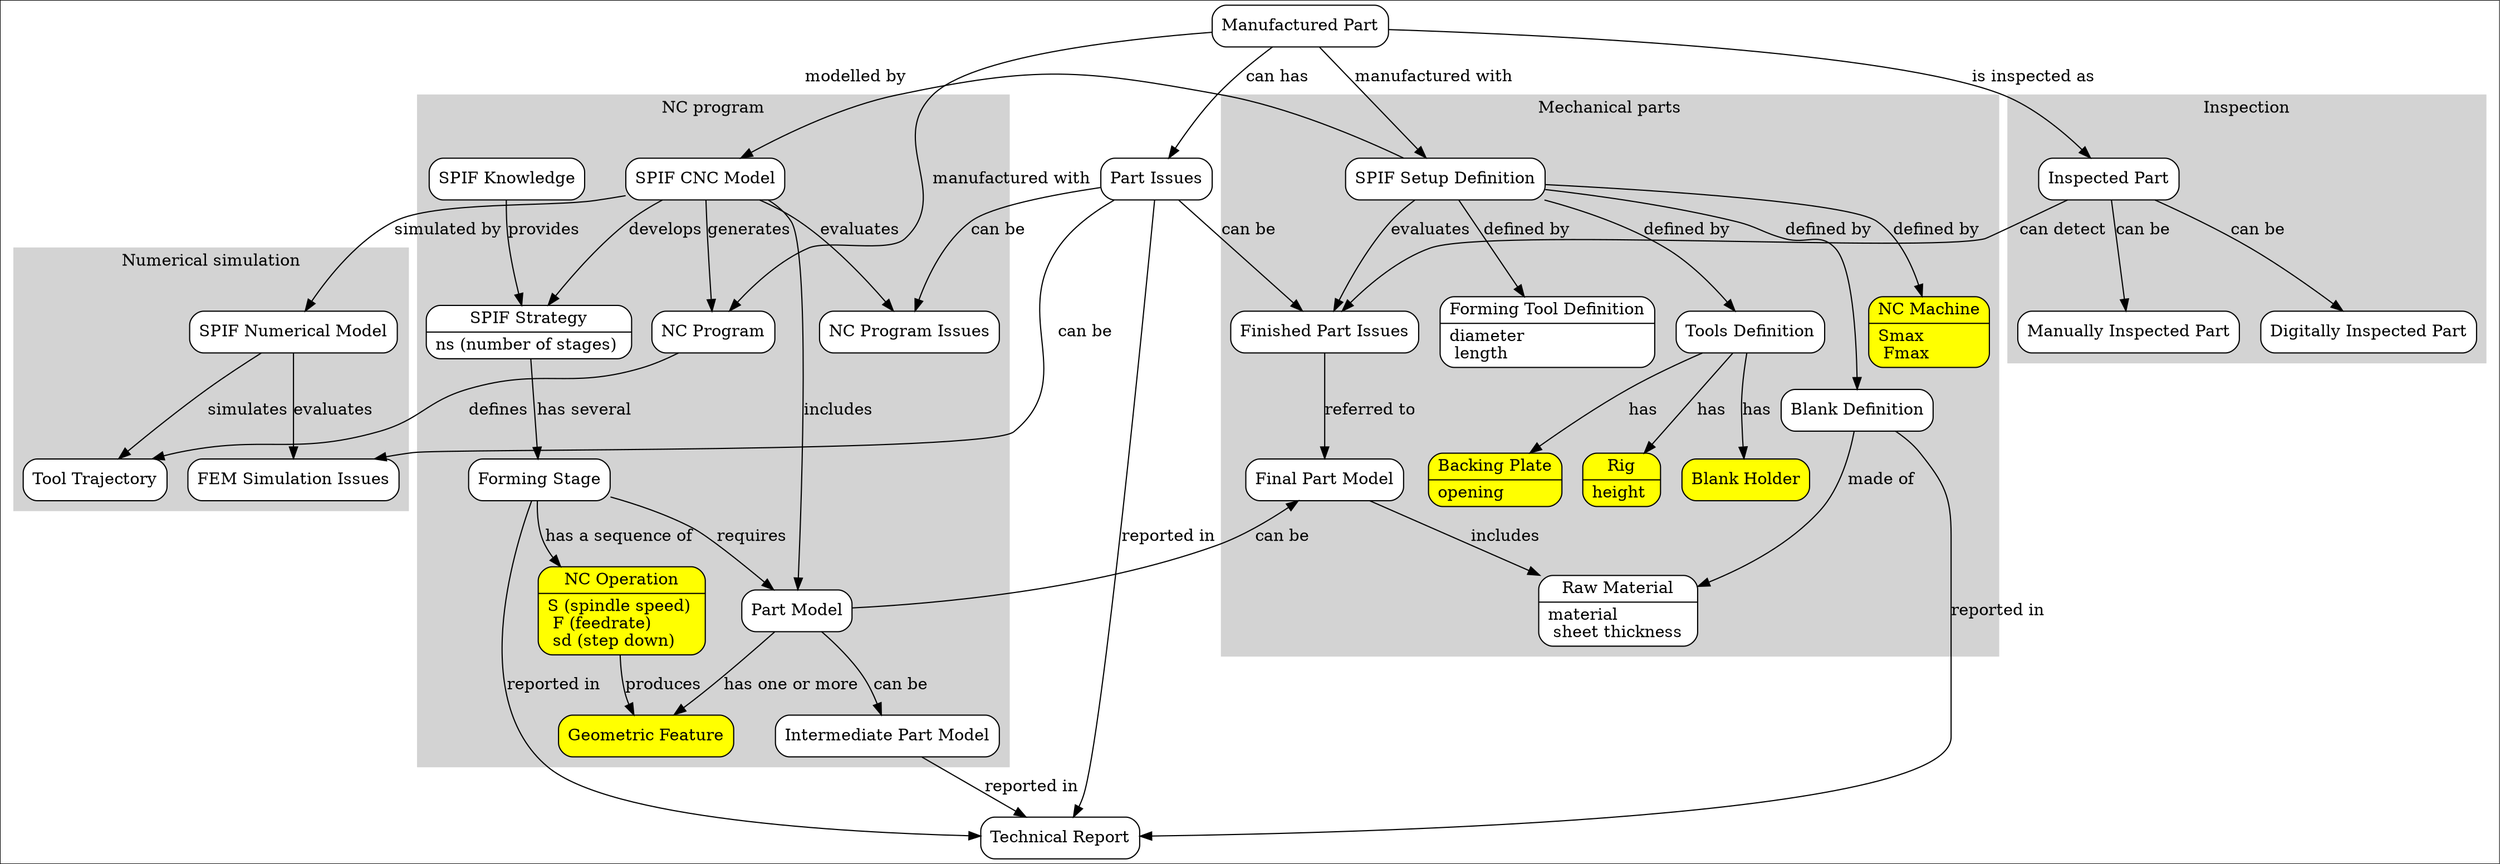 digraph datamodel {
    colorscheme=pastel19
    node [shape=record, style="filled, rounded", fillcolor=white, color=black]

/* DATA MODEL */

    mfd_part [label="Manufactured Part"]
    part_iss [label="Part Issues"]
    report [label="Technical Report"]
    mfd_part -> part_iss [label="can has"]
    part_iss -> report [label="reported in"]

    /* Mechanical parts */
    subgraph clusterParts {
        label="Mechanical parts"; style=filled; color=lightgrey;

        setup [label="SPIF Setup Definition"]
        blank [label="Blank Definition"]
        tool [label="Forming Tool Definition"]
        tools [label="Tools Definition"]
        fpmodel [label="Final Part Model"]
        raw [label="Raw Material"]
        fin_iss [label="Finished Part Issues"]
    }
    setup -> {blank; tool; tools} [label="defined by"]
    blank -> raw [label="made of"]
    fpmodel -> raw [label="includes"]
    setup -> fin_iss [label="evaluates"]
    fin_iss -> fpmodel [label="referred to"]
    blank -> report [label="reported in"]

    /* NC program */
    subgraph clusterNC {
        label="NC program"; style=filled; color=lightgrey;

        cnc [label="SPIF CNC Model"]
        knowledge [label="SPIF Knowledge"]
        strategy [label="SPIF Strategy"]
        stage [label="Forming Stage"]
        pmodel [label="Part Model"]
        ipmodel [label="Intermediate Part Model"]
        program [label="NC Program"]
        progr_iss [label="NC Program Issues"]
    }
    knowledge -> strategy [label="provides"]
    cnc -> strategy [label="develops"]
    cnc -> pmodel [label="includes"]
    pmodel -> {fpmodel, ipmodel} [label="can be"]
    strategy -> stage [label="has several"]
    stage -> pmodel [label="requires"]
    cnc -> program [label="generates"]
    cnc -> progr_iss [label="evaluates"]
    {stage, ipmodel} -> report [label="reported in"]

    /* Numerical simulation */
    subgraph clustersimulation {
        label="Numerical simulation"; style=filled; color=lightgrey;

        fem [label="SPIF Numerical Model"]
        fem_iss [label="FEM Simulation Issues"]
        path [label="Tool Trajectory"]
    }
    fem -> path [label="simulates"]
    fem -> fem_iss [label="evaluates"]

    /* Inspection */
    subgraph clusterinspection {
        label="Inspection"; style=filled; color=lightgrey;

        insp [label="Inspected Part"]
        man_insp [label="Manually Inspected Part"]
        dig_insp [label="Digitally Inspected Part"]
    }
    insp -> {man_insp, dig_insp} [label="can be"]
    mfd_part -> insp [label="is inspected as"]
    insp -> fin_iss [label="can detect"]

    /* Global relations */
    mfd_part -> {setup, program} [label="manufactured with"]
    part_iss -> {fin_iss, progr_iss, fem_iss} [label="can be"]

    setup -> cnc [label="modelled by"]

    cnc -> fem [label="simulated by"]
    program -> path [label="defines"]


/* ENRICH DATA MODEL: NEW OBJECTS AND ATTRIBUTES */
// node format: "{<class> | <attribute> \l<attribute> \l<attribute> ... \l}"

    node [fillcolor=yellow1]

    /* Mechanical parts */
    subgraph clusterParts {
        tool [label="{Forming Tool Definition | diameter \l length \l}"]
        raw [label="{Raw Material | material \l sheet thickness \l}"]

        machine [label="{NC Machine | Smax \l Fmax \l}"]
        holder [label="Blank Holder"]
        plate [label="{Backing Plate | opening \l}"]
        rig [label="{Rig | height \l}"]
    }
    tools -> {holder, plate, rig} [label="has"]
    setup -> machine [label="defined by"]

    /* NC program */
    subgraph clusterNC {
        strategy [label="{SPIF Strategy | ns (number of stages) \l}"]
        operation [label="{NC Operation | S (spindle speed) \l F (feedrate) \l sd (step down) \l}"]
        feature [label="Geometric Feature"]
    }
    stage -> operation [label="has a sequence of"]
    operation -> feature [label="produces"]
    pmodel -> feature [label="has one or more"]

    /* Numerical simulation */
    subgraph clustersimulation {
    }
}

